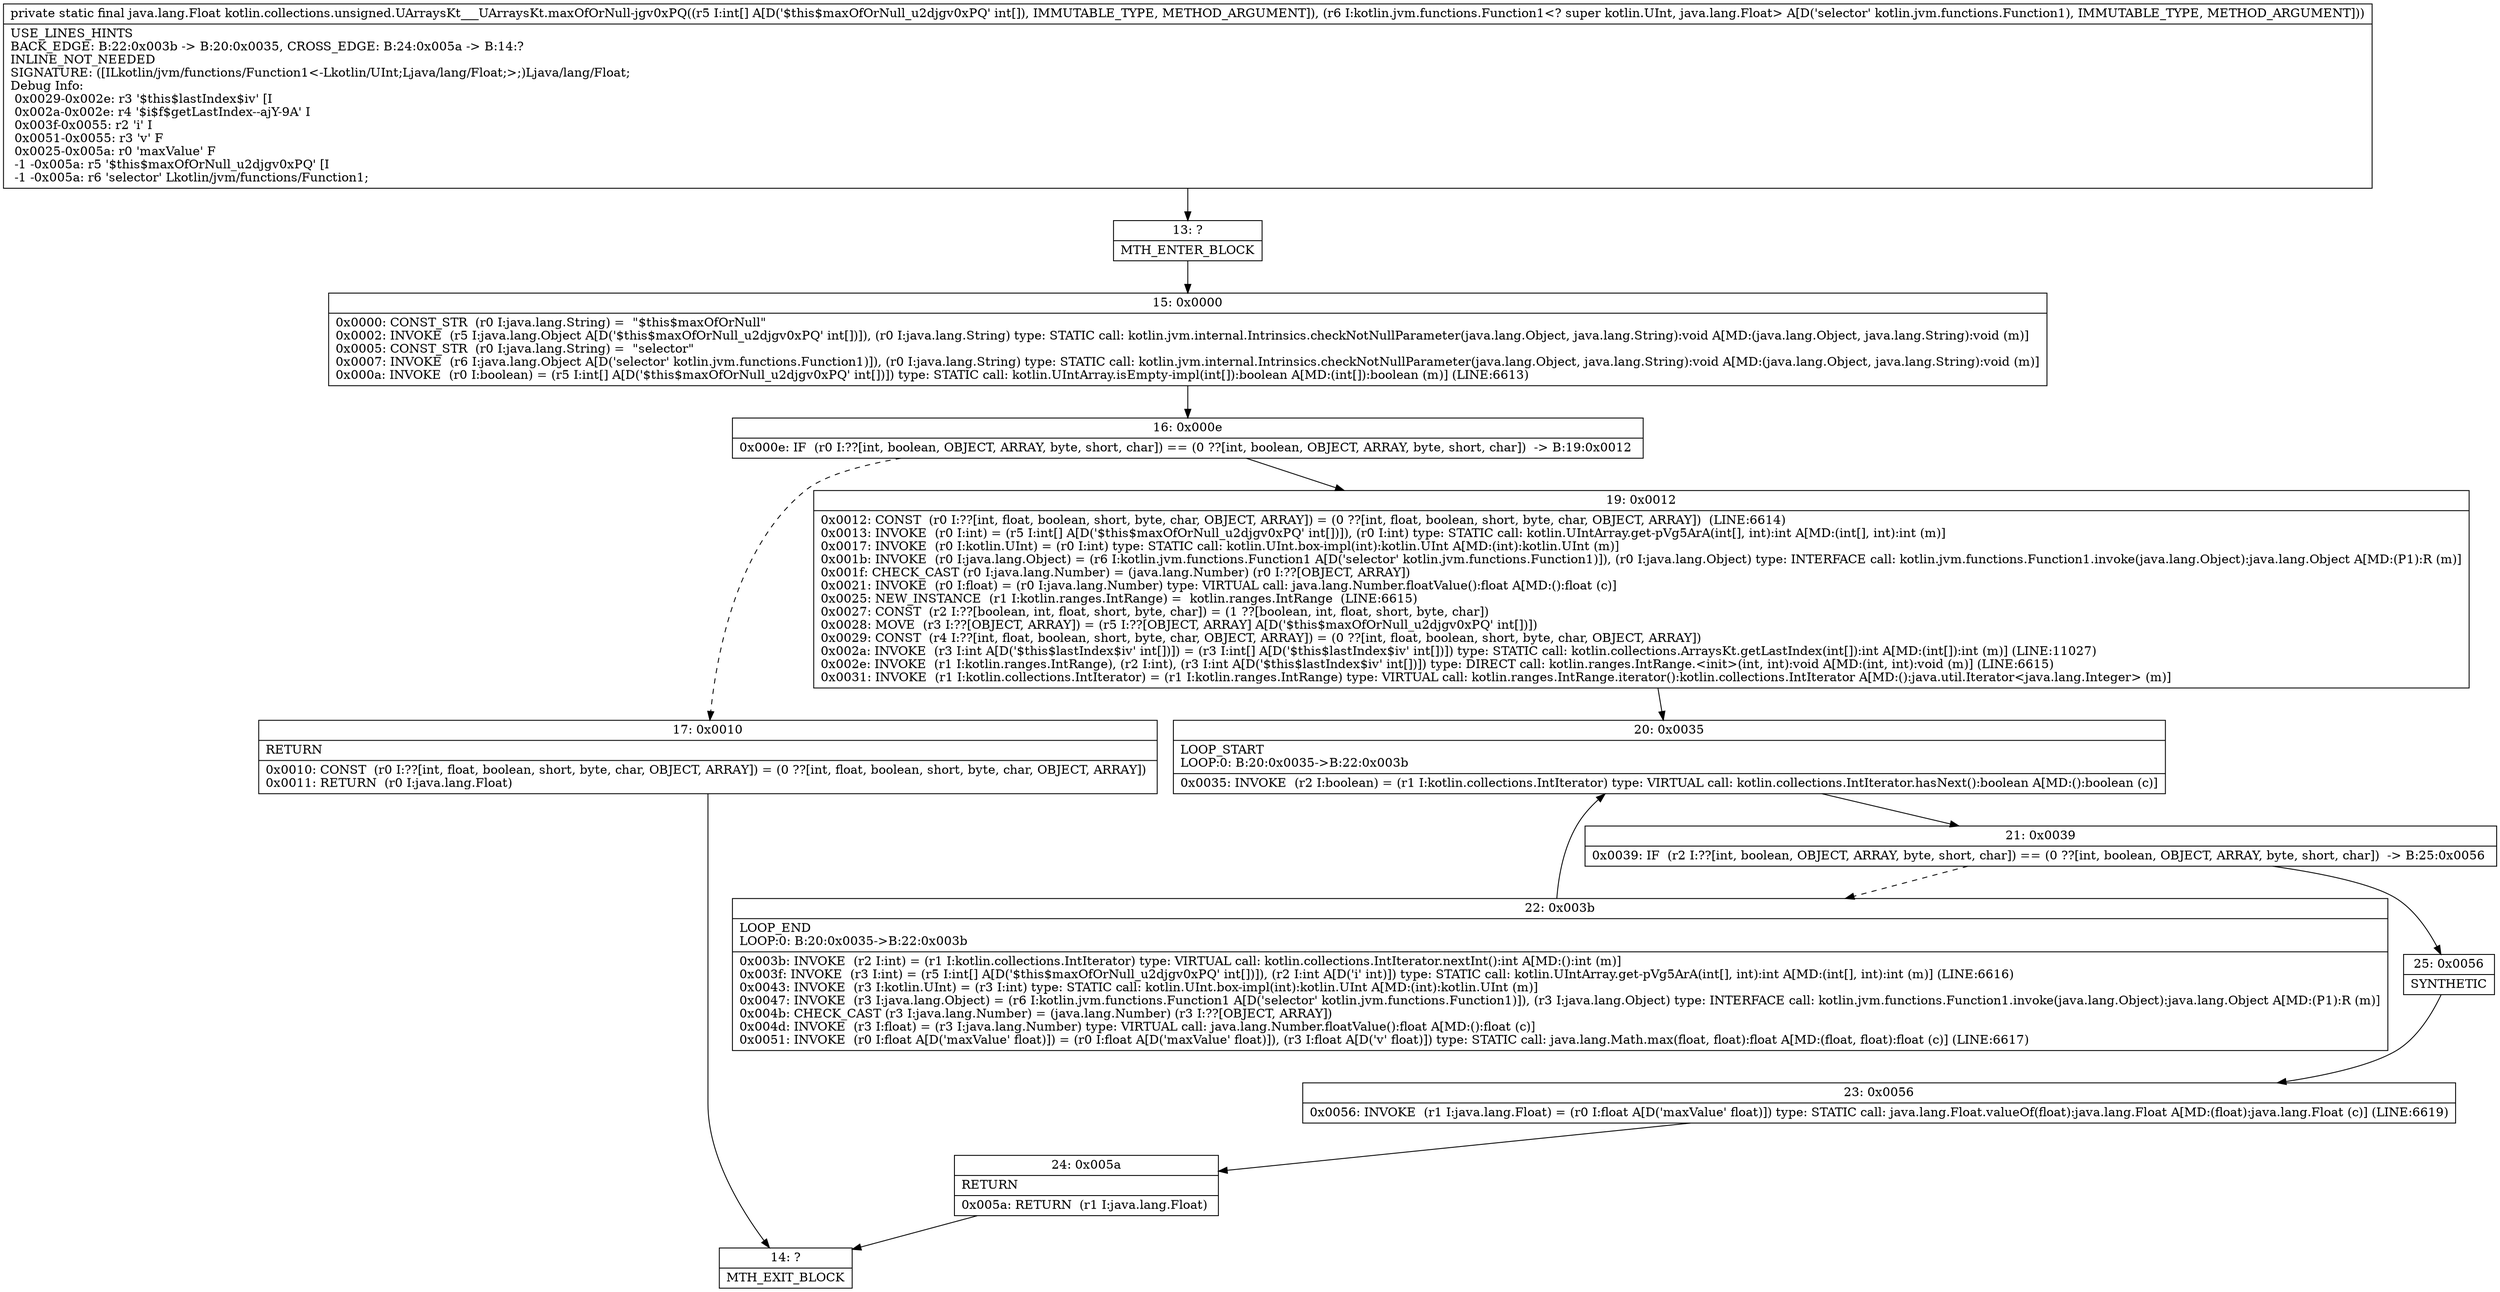 digraph "CFG forkotlin.collections.unsigned.UArraysKt___UArraysKt.maxOfOrNull\-jgv0xPQ([ILkotlin\/jvm\/functions\/Function1;)Ljava\/lang\/Float;" {
Node_13 [shape=record,label="{13\:\ ?|MTH_ENTER_BLOCK\l}"];
Node_15 [shape=record,label="{15\:\ 0x0000|0x0000: CONST_STR  (r0 I:java.lang.String) =  \"$this$maxOfOrNull\" \l0x0002: INVOKE  (r5 I:java.lang.Object A[D('$this$maxOfOrNull_u2djgv0xPQ' int[])]), (r0 I:java.lang.String) type: STATIC call: kotlin.jvm.internal.Intrinsics.checkNotNullParameter(java.lang.Object, java.lang.String):void A[MD:(java.lang.Object, java.lang.String):void (m)]\l0x0005: CONST_STR  (r0 I:java.lang.String) =  \"selector\" \l0x0007: INVOKE  (r6 I:java.lang.Object A[D('selector' kotlin.jvm.functions.Function1)]), (r0 I:java.lang.String) type: STATIC call: kotlin.jvm.internal.Intrinsics.checkNotNullParameter(java.lang.Object, java.lang.String):void A[MD:(java.lang.Object, java.lang.String):void (m)]\l0x000a: INVOKE  (r0 I:boolean) = (r5 I:int[] A[D('$this$maxOfOrNull_u2djgv0xPQ' int[])]) type: STATIC call: kotlin.UIntArray.isEmpty\-impl(int[]):boolean A[MD:(int[]):boolean (m)] (LINE:6613)\l}"];
Node_16 [shape=record,label="{16\:\ 0x000e|0x000e: IF  (r0 I:??[int, boolean, OBJECT, ARRAY, byte, short, char]) == (0 ??[int, boolean, OBJECT, ARRAY, byte, short, char])  \-\> B:19:0x0012 \l}"];
Node_17 [shape=record,label="{17\:\ 0x0010|RETURN\l|0x0010: CONST  (r0 I:??[int, float, boolean, short, byte, char, OBJECT, ARRAY]) = (0 ??[int, float, boolean, short, byte, char, OBJECT, ARRAY]) \l0x0011: RETURN  (r0 I:java.lang.Float) \l}"];
Node_14 [shape=record,label="{14\:\ ?|MTH_EXIT_BLOCK\l}"];
Node_19 [shape=record,label="{19\:\ 0x0012|0x0012: CONST  (r0 I:??[int, float, boolean, short, byte, char, OBJECT, ARRAY]) = (0 ??[int, float, boolean, short, byte, char, OBJECT, ARRAY])  (LINE:6614)\l0x0013: INVOKE  (r0 I:int) = (r5 I:int[] A[D('$this$maxOfOrNull_u2djgv0xPQ' int[])]), (r0 I:int) type: STATIC call: kotlin.UIntArray.get\-pVg5ArA(int[], int):int A[MD:(int[], int):int (m)]\l0x0017: INVOKE  (r0 I:kotlin.UInt) = (r0 I:int) type: STATIC call: kotlin.UInt.box\-impl(int):kotlin.UInt A[MD:(int):kotlin.UInt (m)]\l0x001b: INVOKE  (r0 I:java.lang.Object) = (r6 I:kotlin.jvm.functions.Function1 A[D('selector' kotlin.jvm.functions.Function1)]), (r0 I:java.lang.Object) type: INTERFACE call: kotlin.jvm.functions.Function1.invoke(java.lang.Object):java.lang.Object A[MD:(P1):R (m)]\l0x001f: CHECK_CAST (r0 I:java.lang.Number) = (java.lang.Number) (r0 I:??[OBJECT, ARRAY]) \l0x0021: INVOKE  (r0 I:float) = (r0 I:java.lang.Number) type: VIRTUAL call: java.lang.Number.floatValue():float A[MD:():float (c)]\l0x0025: NEW_INSTANCE  (r1 I:kotlin.ranges.IntRange) =  kotlin.ranges.IntRange  (LINE:6615)\l0x0027: CONST  (r2 I:??[boolean, int, float, short, byte, char]) = (1 ??[boolean, int, float, short, byte, char]) \l0x0028: MOVE  (r3 I:??[OBJECT, ARRAY]) = (r5 I:??[OBJECT, ARRAY] A[D('$this$maxOfOrNull_u2djgv0xPQ' int[])]) \l0x0029: CONST  (r4 I:??[int, float, boolean, short, byte, char, OBJECT, ARRAY]) = (0 ??[int, float, boolean, short, byte, char, OBJECT, ARRAY]) \l0x002a: INVOKE  (r3 I:int A[D('$this$lastIndex$iv' int[])]) = (r3 I:int[] A[D('$this$lastIndex$iv' int[])]) type: STATIC call: kotlin.collections.ArraysKt.getLastIndex(int[]):int A[MD:(int[]):int (m)] (LINE:11027)\l0x002e: INVOKE  (r1 I:kotlin.ranges.IntRange), (r2 I:int), (r3 I:int A[D('$this$lastIndex$iv' int[])]) type: DIRECT call: kotlin.ranges.IntRange.\<init\>(int, int):void A[MD:(int, int):void (m)] (LINE:6615)\l0x0031: INVOKE  (r1 I:kotlin.collections.IntIterator) = (r1 I:kotlin.ranges.IntRange) type: VIRTUAL call: kotlin.ranges.IntRange.iterator():kotlin.collections.IntIterator A[MD:():java.util.Iterator\<java.lang.Integer\> (m)]\l}"];
Node_20 [shape=record,label="{20\:\ 0x0035|LOOP_START\lLOOP:0: B:20:0x0035\-\>B:22:0x003b\l|0x0035: INVOKE  (r2 I:boolean) = (r1 I:kotlin.collections.IntIterator) type: VIRTUAL call: kotlin.collections.IntIterator.hasNext():boolean A[MD:():boolean (c)]\l}"];
Node_21 [shape=record,label="{21\:\ 0x0039|0x0039: IF  (r2 I:??[int, boolean, OBJECT, ARRAY, byte, short, char]) == (0 ??[int, boolean, OBJECT, ARRAY, byte, short, char])  \-\> B:25:0x0056 \l}"];
Node_22 [shape=record,label="{22\:\ 0x003b|LOOP_END\lLOOP:0: B:20:0x0035\-\>B:22:0x003b\l|0x003b: INVOKE  (r2 I:int) = (r1 I:kotlin.collections.IntIterator) type: VIRTUAL call: kotlin.collections.IntIterator.nextInt():int A[MD:():int (m)]\l0x003f: INVOKE  (r3 I:int) = (r5 I:int[] A[D('$this$maxOfOrNull_u2djgv0xPQ' int[])]), (r2 I:int A[D('i' int)]) type: STATIC call: kotlin.UIntArray.get\-pVg5ArA(int[], int):int A[MD:(int[], int):int (m)] (LINE:6616)\l0x0043: INVOKE  (r3 I:kotlin.UInt) = (r3 I:int) type: STATIC call: kotlin.UInt.box\-impl(int):kotlin.UInt A[MD:(int):kotlin.UInt (m)]\l0x0047: INVOKE  (r3 I:java.lang.Object) = (r6 I:kotlin.jvm.functions.Function1 A[D('selector' kotlin.jvm.functions.Function1)]), (r3 I:java.lang.Object) type: INTERFACE call: kotlin.jvm.functions.Function1.invoke(java.lang.Object):java.lang.Object A[MD:(P1):R (m)]\l0x004b: CHECK_CAST (r3 I:java.lang.Number) = (java.lang.Number) (r3 I:??[OBJECT, ARRAY]) \l0x004d: INVOKE  (r3 I:float) = (r3 I:java.lang.Number) type: VIRTUAL call: java.lang.Number.floatValue():float A[MD:():float (c)]\l0x0051: INVOKE  (r0 I:float A[D('maxValue' float)]) = (r0 I:float A[D('maxValue' float)]), (r3 I:float A[D('v' float)]) type: STATIC call: java.lang.Math.max(float, float):float A[MD:(float, float):float (c)] (LINE:6617)\l}"];
Node_25 [shape=record,label="{25\:\ 0x0056|SYNTHETIC\l}"];
Node_23 [shape=record,label="{23\:\ 0x0056|0x0056: INVOKE  (r1 I:java.lang.Float) = (r0 I:float A[D('maxValue' float)]) type: STATIC call: java.lang.Float.valueOf(float):java.lang.Float A[MD:(float):java.lang.Float (c)] (LINE:6619)\l}"];
Node_24 [shape=record,label="{24\:\ 0x005a|RETURN\l|0x005a: RETURN  (r1 I:java.lang.Float) \l}"];
MethodNode[shape=record,label="{private static final java.lang.Float kotlin.collections.unsigned.UArraysKt___UArraysKt.maxOfOrNull\-jgv0xPQ((r5 I:int[] A[D('$this$maxOfOrNull_u2djgv0xPQ' int[]), IMMUTABLE_TYPE, METHOD_ARGUMENT]), (r6 I:kotlin.jvm.functions.Function1\<? super kotlin.UInt, java.lang.Float\> A[D('selector' kotlin.jvm.functions.Function1), IMMUTABLE_TYPE, METHOD_ARGUMENT]))  | USE_LINES_HINTS\lBACK_EDGE: B:22:0x003b \-\> B:20:0x0035, CROSS_EDGE: B:24:0x005a \-\> B:14:?\lINLINE_NOT_NEEDED\lSIGNATURE: ([ILkotlin\/jvm\/functions\/Function1\<\-Lkotlin\/UInt;Ljava\/lang\/Float;\>;)Ljava\/lang\/Float;\lDebug Info:\l  0x0029\-0x002e: r3 '$this$lastIndex$iv' [I\l  0x002a\-0x002e: r4 '$i$f$getLastIndex\-\-ajY\-9A' I\l  0x003f\-0x0055: r2 'i' I\l  0x0051\-0x0055: r3 'v' F\l  0x0025\-0x005a: r0 'maxValue' F\l  \-1 \-0x005a: r5 '$this$maxOfOrNull_u2djgv0xPQ' [I\l  \-1 \-0x005a: r6 'selector' Lkotlin\/jvm\/functions\/Function1;\l}"];
MethodNode -> Node_13;Node_13 -> Node_15;
Node_15 -> Node_16;
Node_16 -> Node_17[style=dashed];
Node_16 -> Node_19;
Node_17 -> Node_14;
Node_19 -> Node_20;
Node_20 -> Node_21;
Node_21 -> Node_22[style=dashed];
Node_21 -> Node_25;
Node_22 -> Node_20;
Node_25 -> Node_23;
Node_23 -> Node_24;
Node_24 -> Node_14;
}

